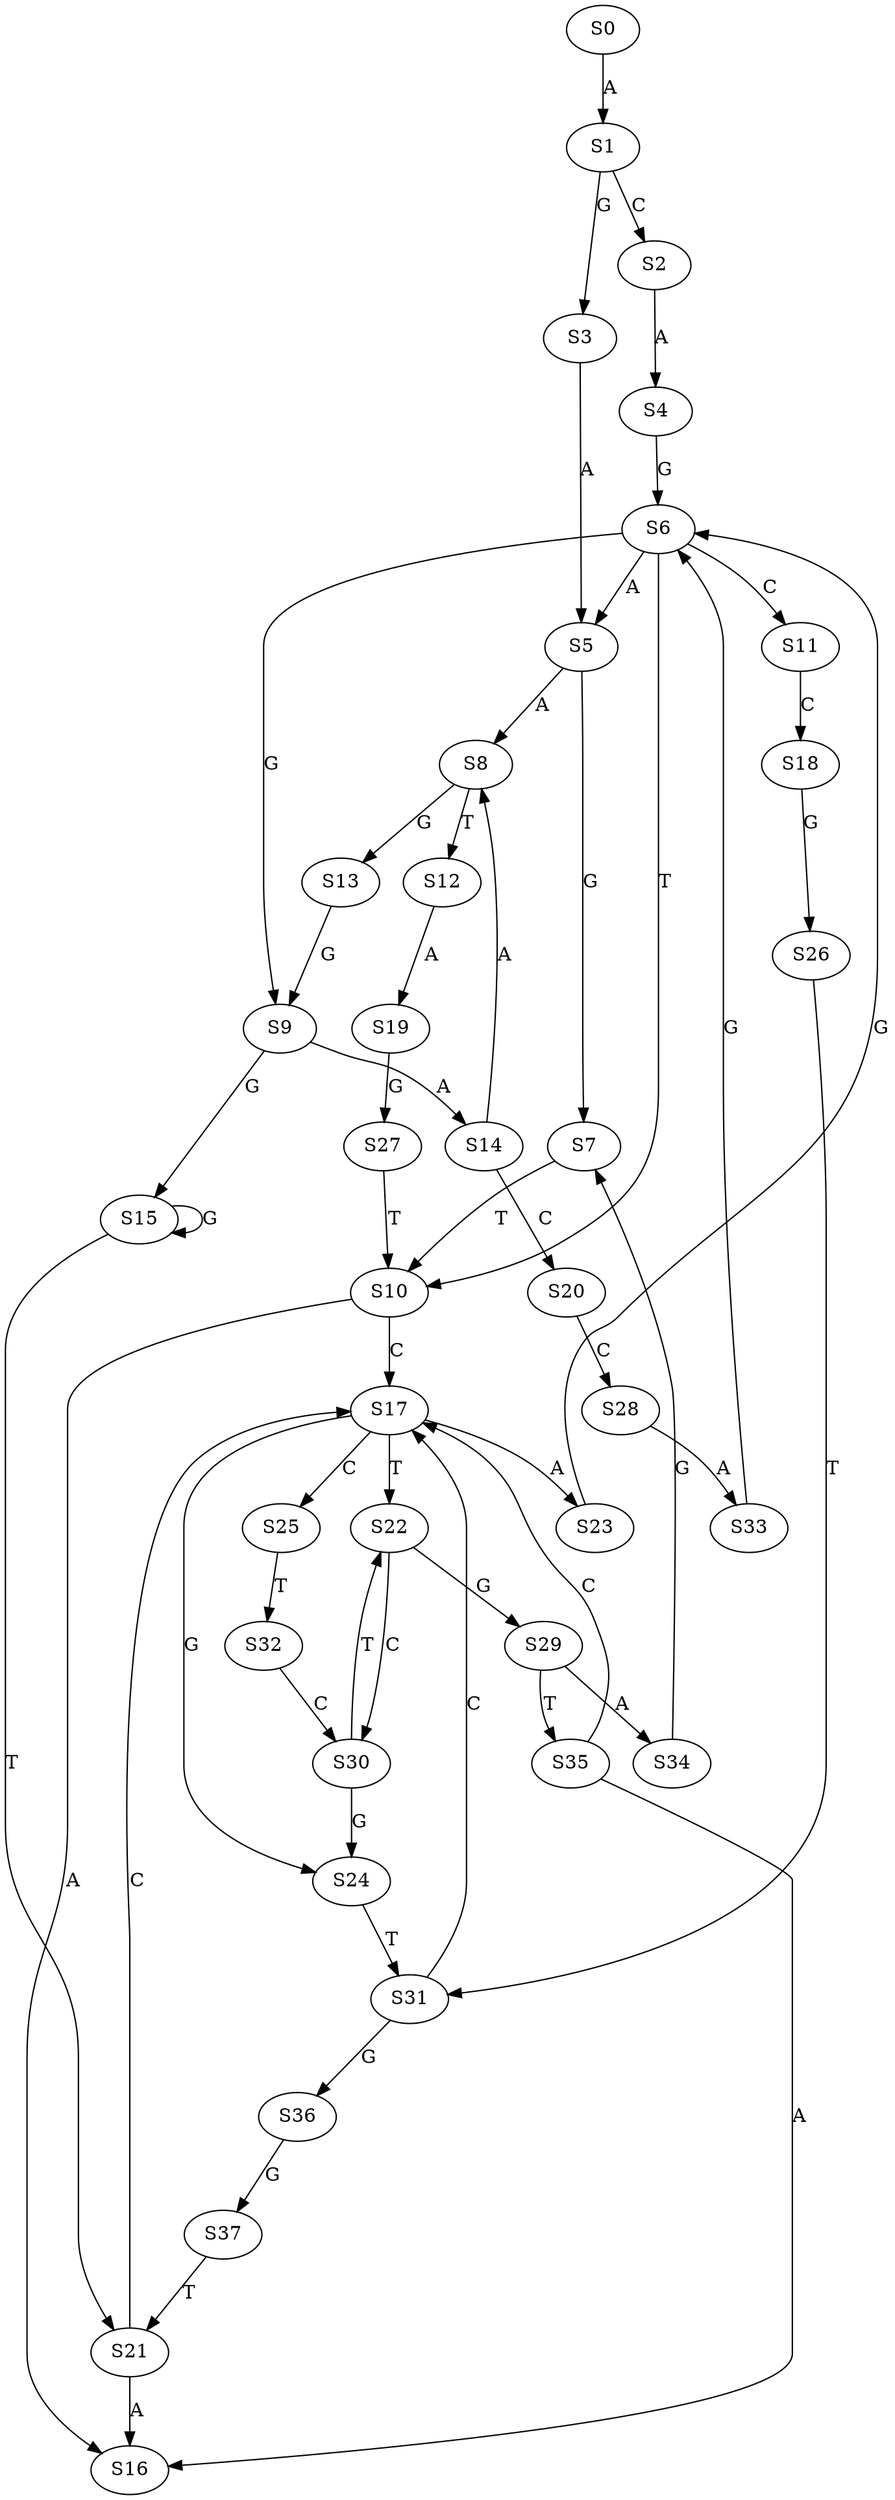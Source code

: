 strict digraph  {
	S0 -> S1 [ label = A ];
	S1 -> S2 [ label = C ];
	S1 -> S3 [ label = G ];
	S2 -> S4 [ label = A ];
	S3 -> S5 [ label = A ];
	S4 -> S6 [ label = G ];
	S5 -> S7 [ label = G ];
	S5 -> S8 [ label = A ];
	S6 -> S9 [ label = G ];
	S6 -> S10 [ label = T ];
	S6 -> S11 [ label = C ];
	S6 -> S5 [ label = A ];
	S7 -> S10 [ label = T ];
	S8 -> S12 [ label = T ];
	S8 -> S13 [ label = G ];
	S9 -> S14 [ label = A ];
	S9 -> S15 [ label = G ];
	S10 -> S16 [ label = A ];
	S10 -> S17 [ label = C ];
	S11 -> S18 [ label = C ];
	S12 -> S19 [ label = A ];
	S13 -> S9 [ label = G ];
	S14 -> S8 [ label = A ];
	S14 -> S20 [ label = C ];
	S15 -> S21 [ label = T ];
	S15 -> S15 [ label = G ];
	S17 -> S22 [ label = T ];
	S17 -> S23 [ label = A ];
	S17 -> S24 [ label = G ];
	S17 -> S25 [ label = C ];
	S18 -> S26 [ label = G ];
	S19 -> S27 [ label = G ];
	S20 -> S28 [ label = C ];
	S21 -> S16 [ label = A ];
	S21 -> S17 [ label = C ];
	S22 -> S29 [ label = G ];
	S22 -> S30 [ label = C ];
	S23 -> S6 [ label = G ];
	S24 -> S31 [ label = T ];
	S25 -> S32 [ label = T ];
	S26 -> S31 [ label = T ];
	S27 -> S10 [ label = T ];
	S28 -> S33 [ label = A ];
	S29 -> S34 [ label = A ];
	S29 -> S35 [ label = T ];
	S30 -> S22 [ label = T ];
	S30 -> S24 [ label = G ];
	S31 -> S36 [ label = G ];
	S31 -> S17 [ label = C ];
	S32 -> S30 [ label = C ];
	S33 -> S6 [ label = G ];
	S34 -> S7 [ label = G ];
	S35 -> S16 [ label = A ];
	S35 -> S17 [ label = C ];
	S36 -> S37 [ label = G ];
	S37 -> S21 [ label = T ];
}
